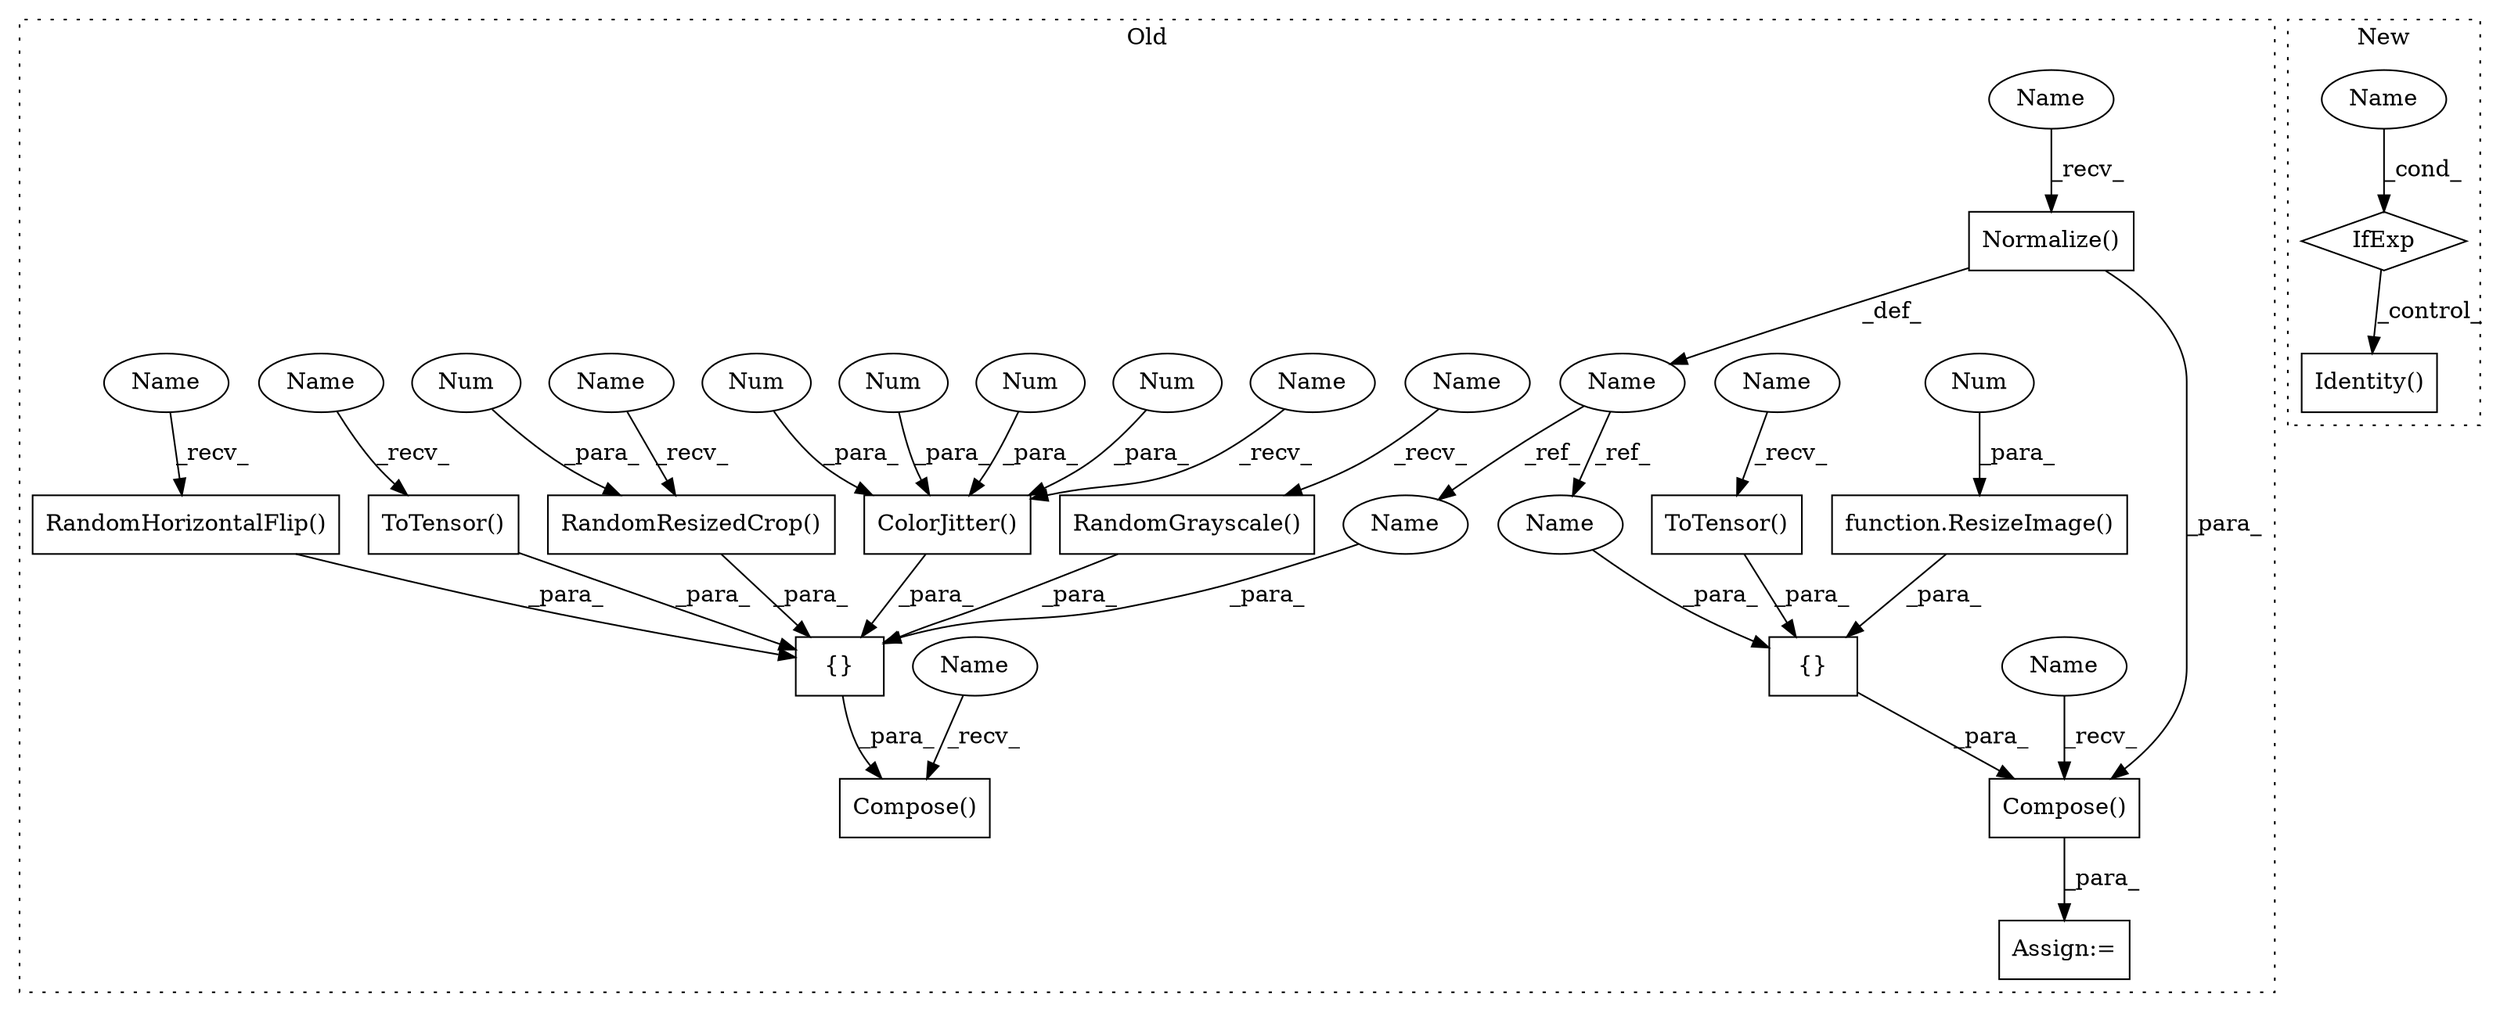 digraph G {
subgraph cluster0 {
1 [label="RandomGrayscale()" a="75" s="1848" l="19" shape="box"];
3 [label="Compose()" a="75" s="1699,1914" l="10,1" shape="box"];
4 [label="{}" a="59" s="1709,1908" l="10,0" shape="box"];
5 [label="Name" a="87" s="1598" l="9" shape="ellipse"];
6 [label="{}" a="59" s="1946,2013" l="10,0" shape="box"];
7 [label="function.ResizeImage()" a="75" s="1956,1971" l="12,1" shape="box"];
8 [label="Compose()" a="75" s="1936,2019" l="10,1" shape="box"];
11 [label="Normalize()" a="75" s="1610" l="66" shape="box"];
12 [label="ColorJitter()" a="75" s="1805,1837" l="14,1" shape="box"];
13 [label="RandomHorizontalFlip()" a="75" s="1771" l="24" shape="box"];
14 [label="Num" a="76" s="1968" l="3" shape="ellipse"];
15 [label="Num" a="76" s="1824" l="3" shape="ellipse"];
16 [label="Num" a="76" s="1829" l="3" shape="ellipse"];
17 [label="Num" a="76" s="1819" l="3" shape="ellipse"];
18 [label="Num" a="76" s="1834" l="3" shape="ellipse"];
19 [label="Assign:=" a="68" s="1933" l="3" shape="box"];
20 [label="ToTensor()" a="75" s="1982" l="12" shape="box"];
21 [label="RandomResizedCrop()" a="75" s="1719,1742" l="20,19" shape="box"];
22 [label="Num" a="76" s="1739" l="3" shape="ellipse"];
23 [label="ToTensor()" a="75" s="1877" l="12" shape="box"];
24 [label="Name" a="87" s="2004" l="9" shape="ellipse"];
25 [label="Name" a="87" s="1899" l="9" shape="ellipse"];
26 [label="Name" a="87" s="1982" l="1" shape="ellipse"];
27 [label="Name" a="87" s="1877" l="1" shape="ellipse"];
28 [label="Name" a="87" s="1719" l="1" shape="ellipse"];
29 [label="Name" a="87" s="1610" l="1" shape="ellipse"];
30 [label="Name" a="87" s="1936" l="1" shape="ellipse"];
31 [label="Name" a="87" s="1771" l="1" shape="ellipse"];
32 [label="Name" a="87" s="1848" l="1" shape="ellipse"];
33 [label="Name" a="87" s="1805" l="1" shape="ellipse"];
34 [label="Name" a="87" s="1699" l="1" shape="ellipse"];
label = "Old";
style="dotted";
}
subgraph cluster1 {
2 [label="IfExp" a="51" s="3280,3296" l="4,6" shape="diamond"];
9 [label="Name" a="87" s="3284" l="12" shape="ellipse"];
10 [label="Identity()" a="75" s="3267" l="13" shape="box"];
label = "New";
style="dotted";
}
1 -> 4 [label="_para_"];
2 -> 10 [label="_control_"];
4 -> 3 [label="_para_"];
5 -> 25 [label="_ref_"];
5 -> 24 [label="_ref_"];
6 -> 8 [label="_para_"];
7 -> 6 [label="_para_"];
8 -> 19 [label="_para_"];
9 -> 2 [label="_cond_"];
11 -> 5 [label="_def_"];
11 -> 8 [label="_para_"];
12 -> 4 [label="_para_"];
13 -> 4 [label="_para_"];
14 -> 7 [label="_para_"];
15 -> 12 [label="_para_"];
16 -> 12 [label="_para_"];
17 -> 12 [label="_para_"];
18 -> 12 [label="_para_"];
20 -> 6 [label="_para_"];
21 -> 4 [label="_para_"];
22 -> 21 [label="_para_"];
23 -> 4 [label="_para_"];
24 -> 6 [label="_para_"];
25 -> 4 [label="_para_"];
26 -> 20 [label="_recv_"];
27 -> 23 [label="_recv_"];
28 -> 21 [label="_recv_"];
29 -> 11 [label="_recv_"];
30 -> 8 [label="_recv_"];
31 -> 13 [label="_recv_"];
32 -> 1 [label="_recv_"];
33 -> 12 [label="_recv_"];
34 -> 3 [label="_recv_"];
}